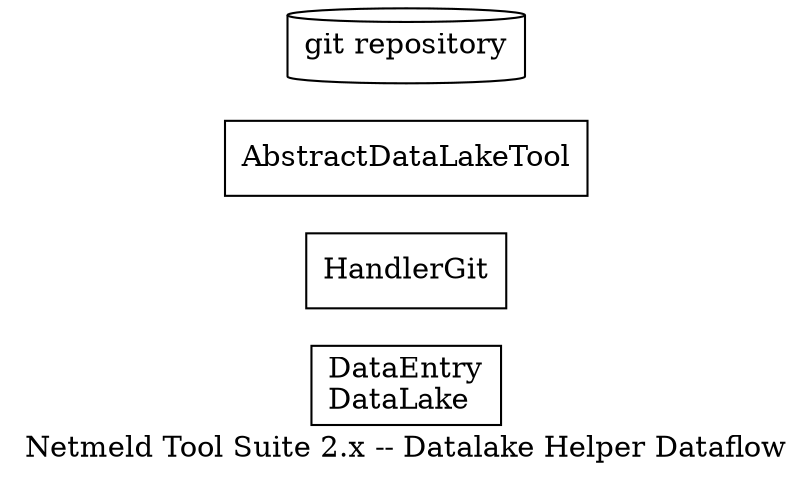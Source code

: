 digraph G {
  rankdir=LR;
  nodespace=0.5;
  ranksep=0.5;
  newrank=true;
  splines=spline;

  label="Netmeld Tool Suite 2.x -- Datalake Helper Dataflow";

  node[shape="rectangle"];
  objects [label="DataEntry\lDataLake\l"];
  handlers [label="HandlerGit\l"];
  tools   [label="AbstractDataLakeTool\l"];

  node [shape="cylinder"];
  datalake [label="git repository"];
}
